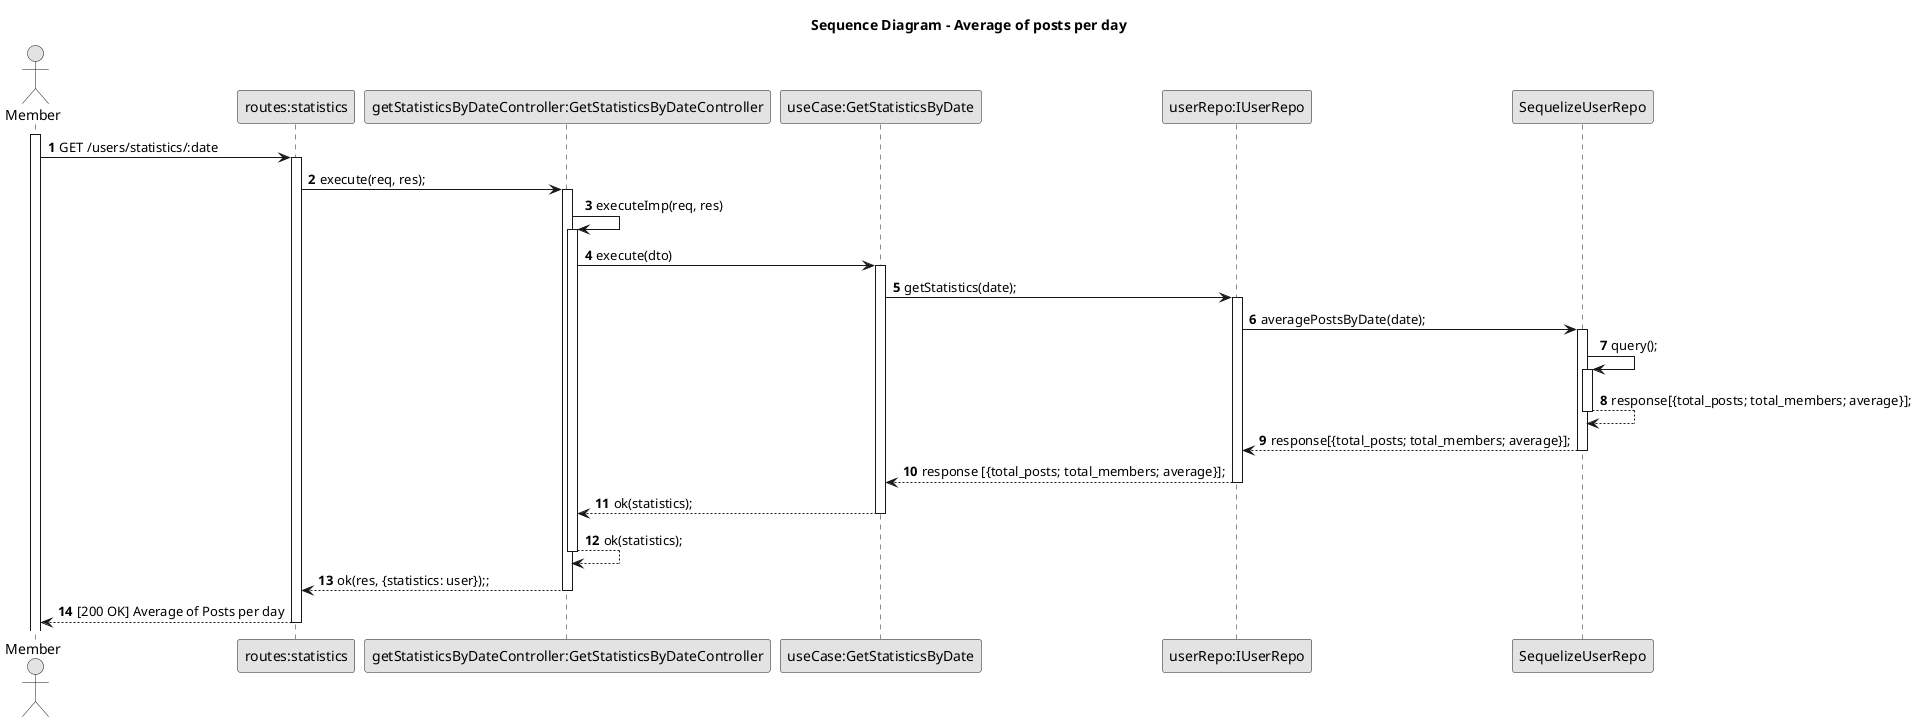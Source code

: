 @startuml SSD1

skinparam monochrome true
skinparam packageStyle rectangle
skinparam shadowing false
autonumber

title Sequence Diagram - Average of posts per day

actor "Member" as Member
participant "routes:statistics" as Routes
participant "getStatisticsByDateController:GetStatisticsByDateController" as GetStatisticsByDateController
participant "useCase:GetStatisticsByDate" as useCase
participant "userRepo:IUserRepo" as userRepo
participant "SequelizeUserRepo" as SequelizeUserRepo

activate Member
Member -> Routes: GET /users/statistics/:date

activate Routes
Routes -> GetStatisticsByDateController: execute(req, res);

activate GetStatisticsByDateController
GetStatisticsByDateController -> GetStatisticsByDateController: executeImp(req, res)

activate GetStatisticsByDateController
GetStatisticsByDateController -> useCase: execute(dto)
activate useCase

useCase -> userRepo: getStatistics(date);
activate userRepo


userRepo -> SequelizeUserRepo: averagePostsByDate(date);
activate SequelizeUserRepo

SequelizeUserRepo -> SequelizeUserRepo: query();
activate SequelizeUserRepo

SequelizeUserRepo --> SequelizeUserRepo: response[{total_posts; total_members; average}];
deactivate SequelizeUserRepo

SequelizeUserRepo --> userRepo: response[{total_posts; total_members; average}];
deactivate SequelizeUserRepo


userRepo --> useCase: response [{total_posts; total_members; average}];
deactivate userRepo


useCase --> GetStatisticsByDateController: ok(statistics);
deactivate useCase


GetStatisticsByDateController --> GetStatisticsByDateController: ok(statistics);
deactivate GetStatisticsByDateController

GetStatisticsByDateController --> Routes: ok(res, {statistics: user});;
deactivate GetStatisticsByDateController

Routes --> Member: [200 OK] Average of Posts per day
deactivate Routes
@enduml